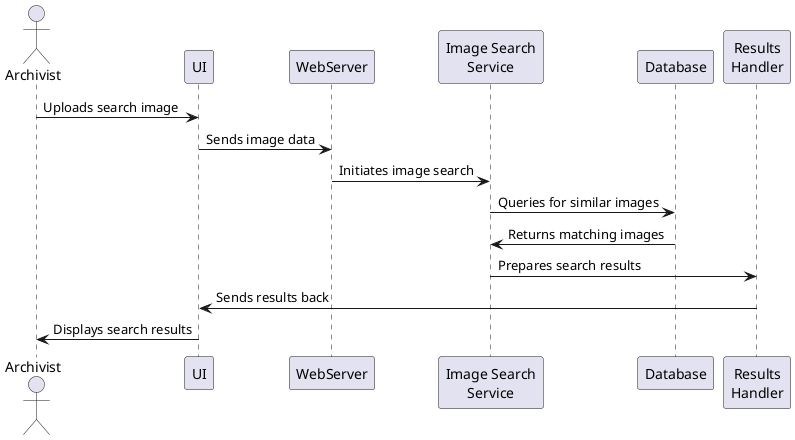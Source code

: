 @startuml
actor Archivist as A
participant UI as UI
participant WebServer as WS
participant "Image Search\nService" as ISS
participant Database as DB
participant "Results\nHandler" as RH

A -> UI : Uploads search image
UI -> WS : Sends image data
WS -> ISS : Initiates image search
ISS -> DB : Queries for similar images
DB -> ISS : Returns matching images
ISS -> RH : Prepares search results
RH -> UI : Sends results back
UI -> A : Displays search results

@enduml
